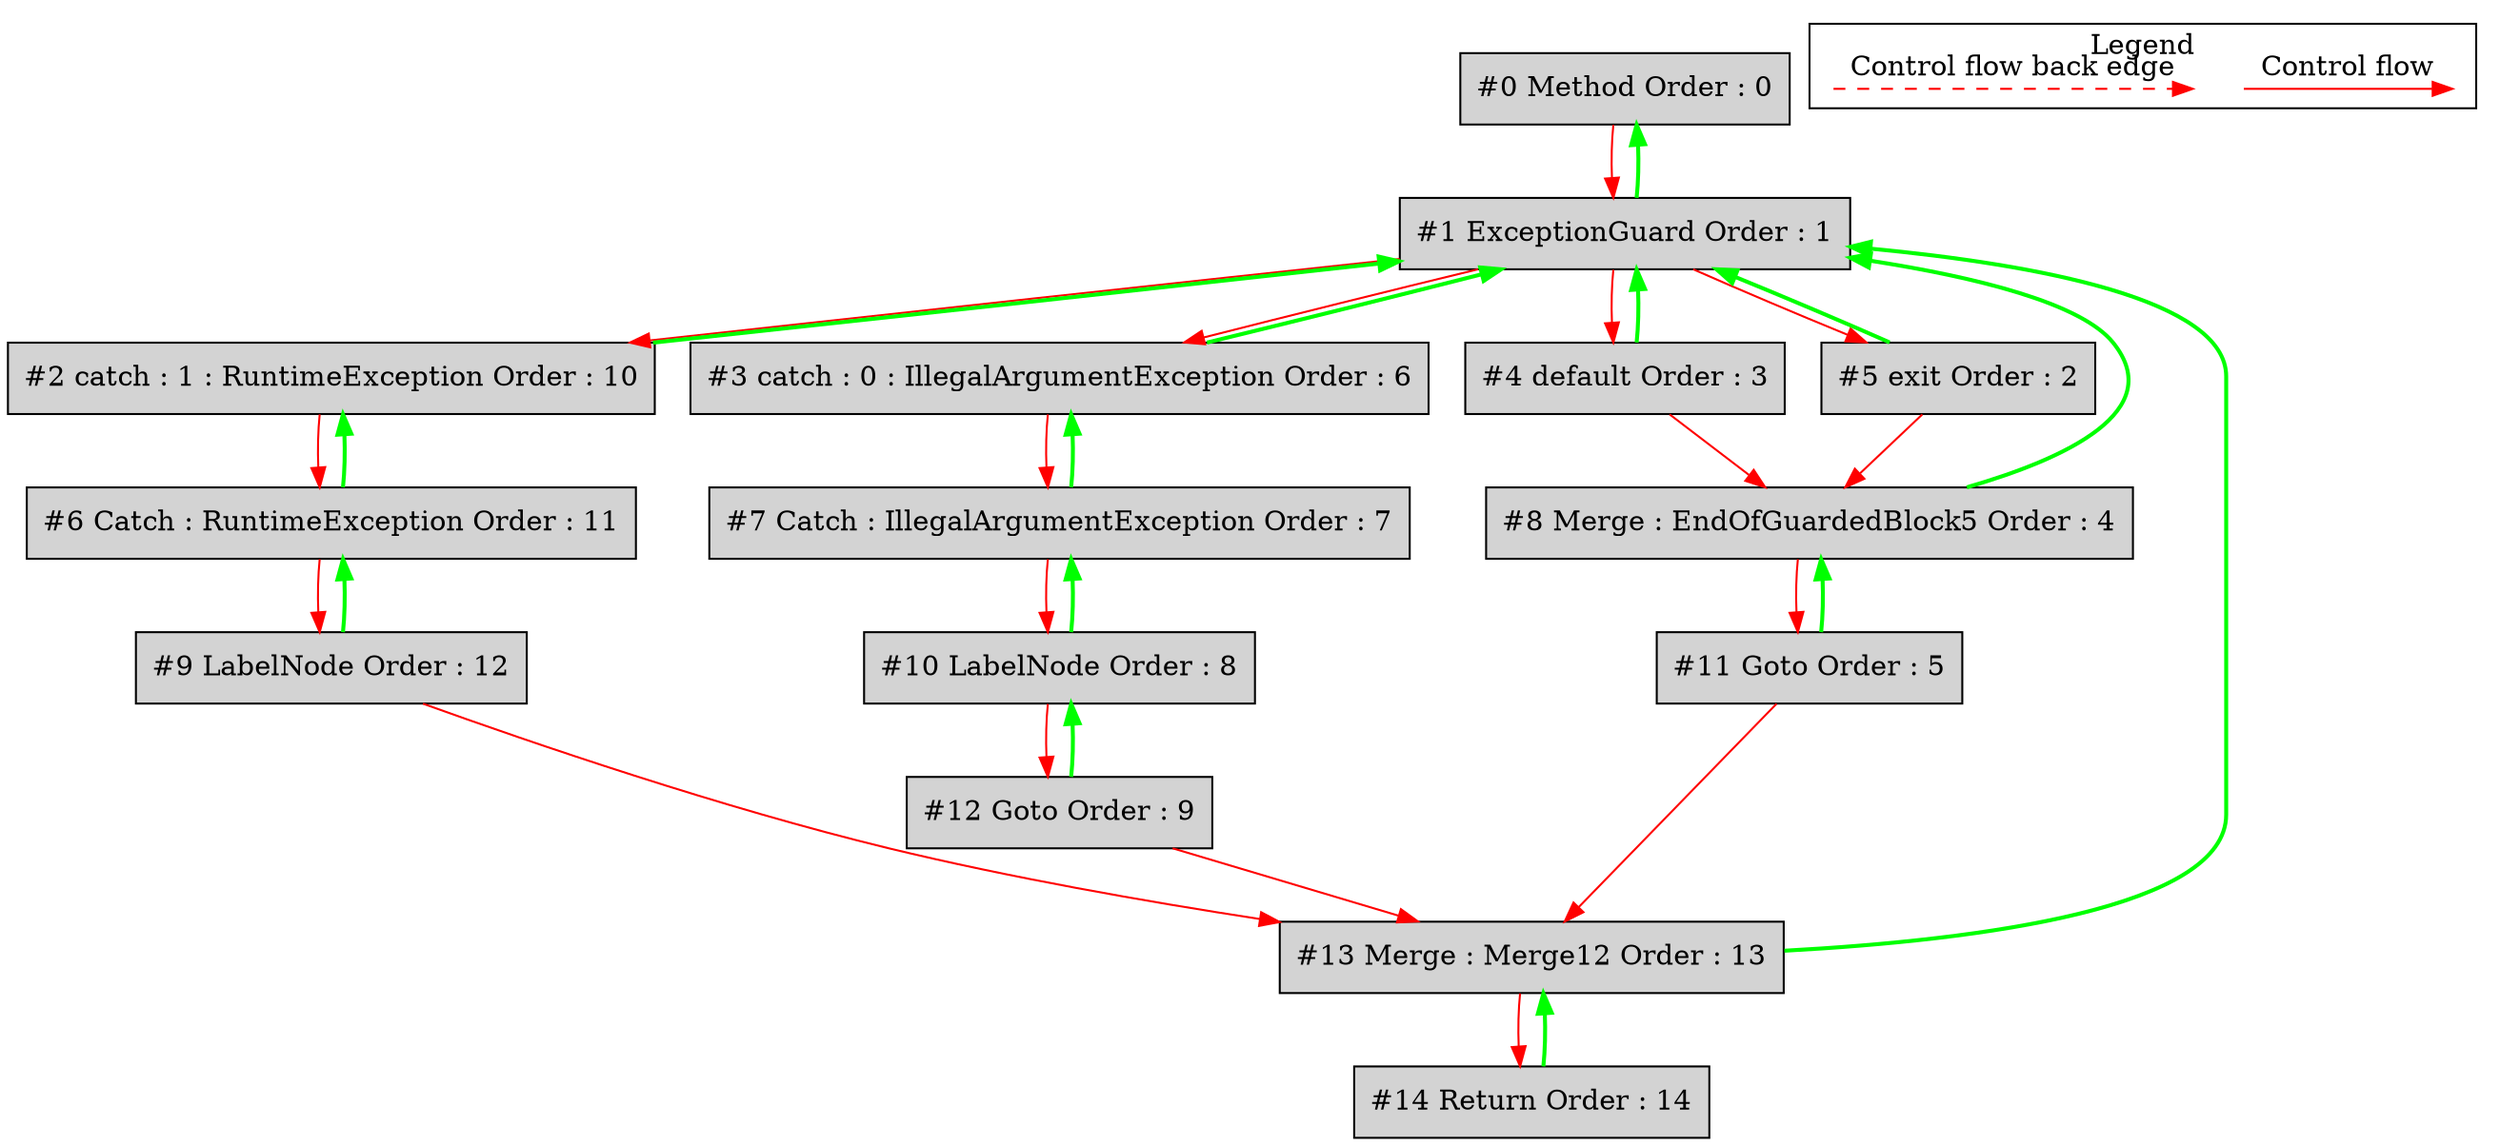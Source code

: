 digraph debugoutput {
 ordering="in";
 node0[label="#0 Method Order : 0",shape=box, fillcolor=lightgrey, style=filled];
 node1[label="#1 ExceptionGuard Order : 1",shape=box, fillcolor=lightgrey, style=filled];
 node1 -> node0[dir="forward" color="green" penwidth="2"];
 node0 -> node1[labeldistance=2, color=red, fontcolor=red];
 node2[label="#2 catch : 1 : RuntimeException Order : 10",shape=box, fillcolor=lightgrey, style=filled];
 node2 -> node1[dir="forward" color="green" penwidth="2"];
 node1 -> node2[labeldistance=2, color=red, fontcolor=red];
 node3[label="#3 catch : 0 : IllegalArgumentException Order : 6",shape=box, fillcolor=lightgrey, style=filled];
 node3 -> node1[dir="forward" color="green" penwidth="2"];
 node1 -> node3[labeldistance=2, color=red, fontcolor=red];
 node4[label="#4 default Order : 3",shape=box, fillcolor=lightgrey, style=filled];
 node4 -> node1[dir="forward" color="green" penwidth="2"];
 node1 -> node4[labeldistance=2, color=red, fontcolor=red];
 node5[label="#5 exit Order : 2",shape=box, fillcolor=lightgrey, style=filled];
 node5 -> node1[dir="forward" color="green" penwidth="2"];
 node1 -> node5[labeldistance=2, color=red, fontcolor=red];
 node6[label="#6 Catch : RuntimeException Order : 11",shape=box, fillcolor=lightgrey, style=filled];
 node6 -> node2[dir="forward" color="green" penwidth="2"];
 node2 -> node6[labeldistance=2, color=red, fontcolor=red];
 node7[label="#7 Catch : IllegalArgumentException Order : 7",shape=box, fillcolor=lightgrey, style=filled];
 node7 -> node3[dir="forward" color="green" penwidth="2"];
 node3 -> node7[labeldistance=2, color=red, fontcolor=red];
 node8[label="#8 Merge : EndOfGuardedBlock5 Order : 4",shape=box, fillcolor=lightgrey, style=filled];
 node8 -> node1[dir="forward" color="green" penwidth="2"];
 node4 -> node8[labeldistance=2, color=red, fontcolor=red];
 node5 -> node8[labeldistance=2, color=red, fontcolor=red];
 node9[label="#9 LabelNode Order : 12",shape=box, fillcolor=lightgrey, style=filled];
 node9 -> node6[dir="forward" color="green" penwidth="2"];
 node6 -> node9[labeldistance=2, color=red, fontcolor=red];
 node10[label="#10 LabelNode Order : 8",shape=box, fillcolor=lightgrey, style=filled];
 node10 -> node7[dir="forward" color="green" penwidth="2"];
 node7 -> node10[labeldistance=2, color=red, fontcolor=red];
 node11[label="#11 Goto Order : 5",shape=box, fillcolor=lightgrey, style=filled];
 node11 -> node8[dir="forward" color="green" penwidth="2"];
 node8 -> node11[labeldistance=2, color=red, fontcolor=red];
 node12[label="#12 Goto Order : 9",shape=box, fillcolor=lightgrey, style=filled];
 node12 -> node10[dir="forward" color="green" penwidth="2"];
 node10 -> node12[labeldistance=2, color=red, fontcolor=red];
 node13[label="#13 Merge : Merge12 Order : 13",shape=box, fillcolor=lightgrey, style=filled];
 node13 -> node1[dir="forward" color="green" penwidth="2"];
 node11 -> node13[labeldistance=2, color=red, fontcolor=red];
 node12 -> node13[labeldistance=2, color=red, fontcolor=red];
 node9 -> node13[labeldistance=2, color=red, fontcolor=red];
 node14[label="#14 Return Order : 14",shape=box, fillcolor=lightgrey, style=filled];
 node14 -> node13[dir="forward" color="green" penwidth="2"];
 node13 -> node14[labeldistance=2, color=red, fontcolor=red];
 subgraph cluster_000 {
  label = "Legend";
  node [shape=point]
  {
   rank=same;
   c0 [style = invis];
   c1 [style = invis];
   c2 [style = invis];
   c3 [style = invis];
  }
  c0 -> c1 [label="Control flow", style=solid, color=red]
  c2 -> c3 [label="Control flow back edge", style=dashed, color=red]
 }

}
